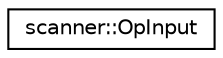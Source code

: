 digraph "Graphical Class Hierarchy"
{
  edge [fontname="Helvetica",fontsize="10",labelfontname="Helvetica",labelfontsize="10"];
  node [fontname="Helvetica",fontsize="10",shape=record];
  rankdir="LR";
  Node1 [label="scanner::OpInput",height=0.2,width=0.4,color="black", fillcolor="white", style="filled",URL="$classscanner_1_1OpInput.html"];
}
